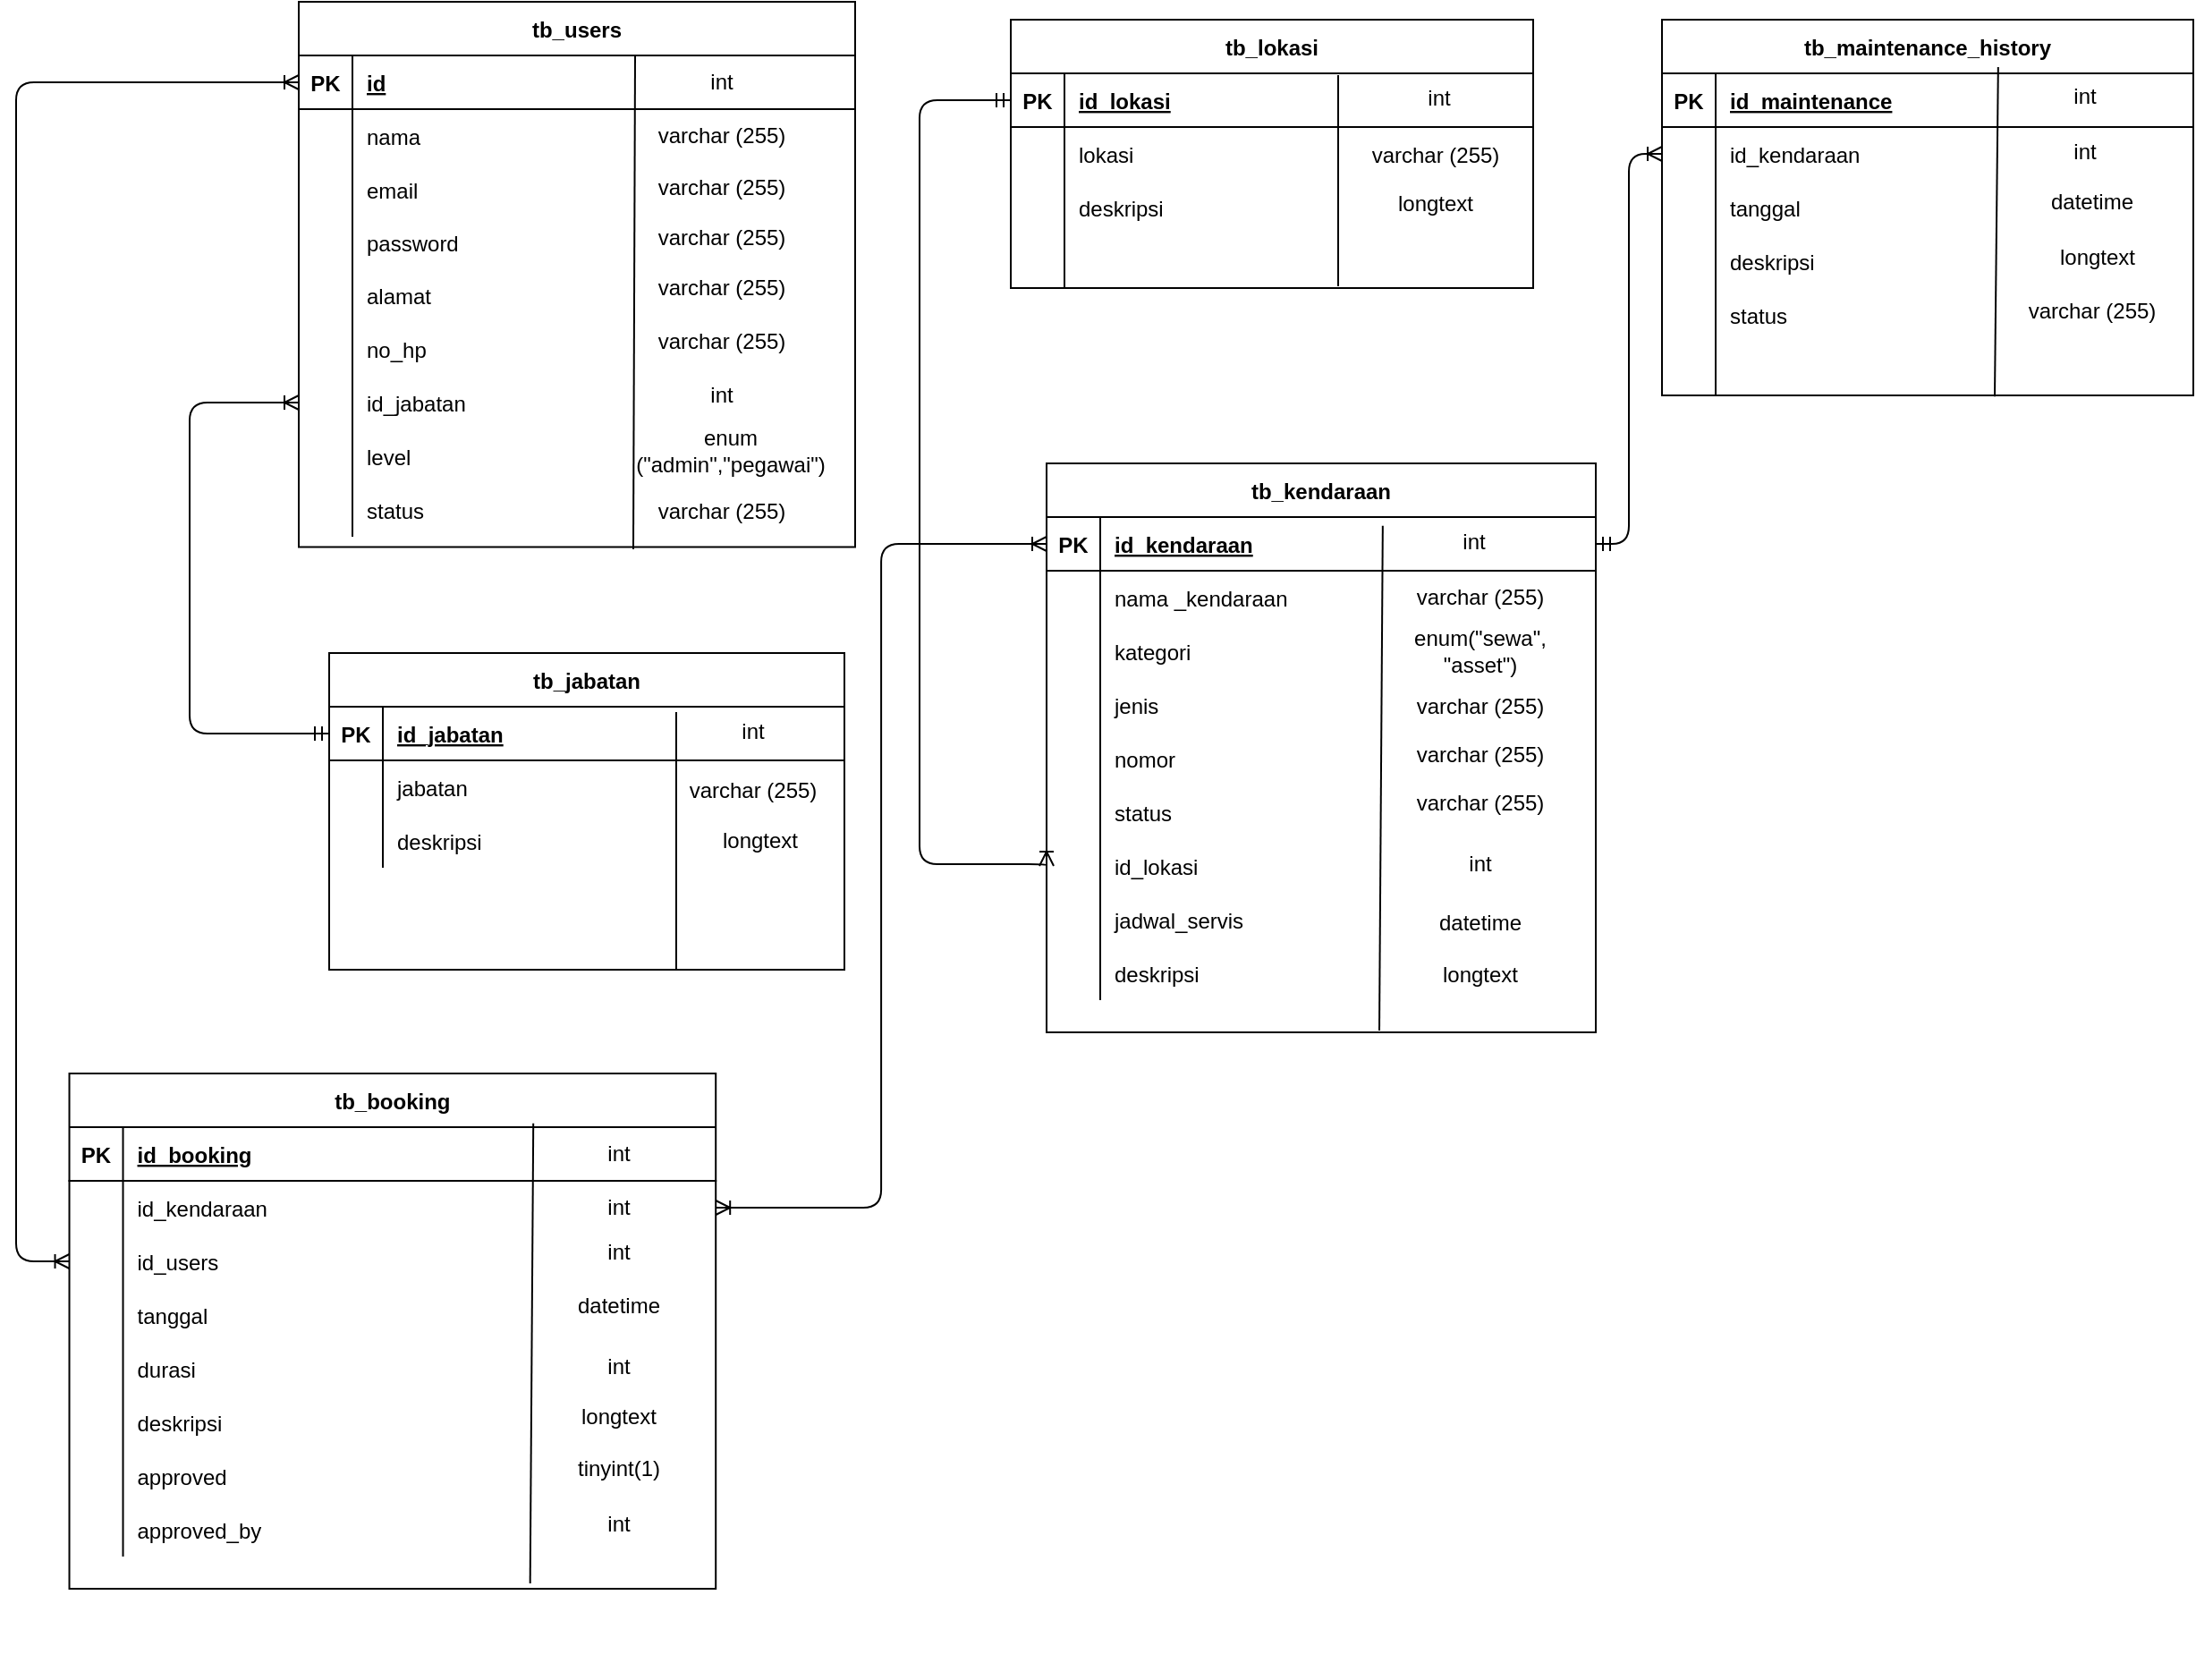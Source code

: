 <mxfile version="15.1.3" type="device"><diagram id="cs0MkpzhsdS5fWh5KHhH" name="Page-1"><mxGraphModel dx="2005" dy="1088" grid="0" gridSize="10" guides="1" tooltips="1" connect="1" arrows="1" fold="1" page="0" pageScale="1" pageWidth="1169" pageHeight="827" background="none" math="0" shadow="0"><root><mxCell id="0"/><mxCell id="1" parent="0"/><mxCell id="y99OcNW1ymyHr81Y0oOp-16" value="" style="group" parent="1" vertex="1" connectable="0"><mxGeometry x="-587" y="-107" width="311" height="306" as="geometry"/></mxCell><mxCell id="y99OcNW1ymyHr81Y0oOp-1" value="tb_users" style="shape=table;startSize=30;container=1;collapsible=1;childLayout=tableLayout;fixedRows=1;rowLines=0;fontStyle=1;align=center;resizeLast=1;" parent="y99OcNW1ymyHr81Y0oOp-16" vertex="1"><mxGeometry width="311" height="304.8" as="geometry"/></mxCell><mxCell id="y99OcNW1ymyHr81Y0oOp-2" value="" style="shape=partialRectangle;collapsible=0;dropTarget=0;pointerEvents=0;fillColor=none;top=0;left=0;bottom=1;right=0;points=[[0,0.5],[1,0.5]];portConstraint=eastwest;" parent="y99OcNW1ymyHr81Y0oOp-1" vertex="1"><mxGeometry y="30" width="311" height="30" as="geometry"/></mxCell><mxCell id="y99OcNW1ymyHr81Y0oOp-3" value="PK" style="shape=partialRectangle;connectable=0;fillColor=none;top=0;left=0;bottom=0;right=0;fontStyle=1;overflow=hidden;" parent="y99OcNW1ymyHr81Y0oOp-2" vertex="1"><mxGeometry width="30" height="30" as="geometry"/></mxCell><mxCell id="y99OcNW1ymyHr81Y0oOp-4" value="id" style="shape=partialRectangle;connectable=0;fillColor=none;top=0;left=0;bottom=0;right=0;align=left;spacingLeft=6;fontStyle=5;overflow=hidden;" parent="y99OcNW1ymyHr81Y0oOp-2" vertex="1"><mxGeometry x="30" width="281" height="30" as="geometry"/></mxCell><mxCell id="y99OcNW1ymyHr81Y0oOp-5" value="" style="shape=partialRectangle;collapsible=0;dropTarget=0;pointerEvents=0;fillColor=none;top=0;left=0;bottom=0;right=0;points=[[0,0.5],[1,0.5]];portConstraint=eastwest;" parent="y99OcNW1ymyHr81Y0oOp-1" vertex="1"><mxGeometry y="60" width="311" height="30" as="geometry"/></mxCell><mxCell id="y99OcNW1ymyHr81Y0oOp-6" value="" style="shape=partialRectangle;connectable=0;fillColor=none;top=0;left=0;bottom=0;right=0;editable=1;overflow=hidden;" parent="y99OcNW1ymyHr81Y0oOp-5" vertex="1"><mxGeometry width="30" height="30" as="geometry"/></mxCell><mxCell id="y99OcNW1ymyHr81Y0oOp-7" value="nama  " style="shape=partialRectangle;connectable=0;fillColor=none;top=0;left=0;bottom=0;right=0;align=left;spacingLeft=6;overflow=hidden;" parent="y99OcNW1ymyHr81Y0oOp-5" vertex="1"><mxGeometry x="30" width="281" height="30" as="geometry"/></mxCell><mxCell id="y99OcNW1ymyHr81Y0oOp-144" value="" style="shape=partialRectangle;collapsible=0;dropTarget=0;pointerEvents=0;fillColor=none;top=0;left=0;bottom=0;right=0;points=[[0,0.5],[1,0.5]];portConstraint=eastwest;" parent="y99OcNW1ymyHr81Y0oOp-1" vertex="1"><mxGeometry y="90" width="311" height="30" as="geometry"/></mxCell><mxCell id="y99OcNW1ymyHr81Y0oOp-145" value="" style="shape=partialRectangle;connectable=0;fillColor=none;top=0;left=0;bottom=0;right=0;editable=1;overflow=hidden;" parent="y99OcNW1ymyHr81Y0oOp-144" vertex="1"><mxGeometry width="30" height="30" as="geometry"/></mxCell><mxCell id="y99OcNW1ymyHr81Y0oOp-146" value="email" style="shape=partialRectangle;connectable=0;fillColor=none;top=0;left=0;bottom=0;right=0;align=left;spacingLeft=6;overflow=hidden;" parent="y99OcNW1ymyHr81Y0oOp-144" vertex="1"><mxGeometry x="30" width="281" height="30" as="geometry"/></mxCell><mxCell id="y99OcNW1ymyHr81Y0oOp-33" value="" style="shape=partialRectangle;collapsible=0;dropTarget=0;pointerEvents=0;fillColor=none;top=0;left=0;bottom=0;right=0;points=[[0,0.5],[1,0.5]];portConstraint=eastwest;" parent="y99OcNW1ymyHr81Y0oOp-1" vertex="1"><mxGeometry y="120" width="311" height="29" as="geometry"/></mxCell><mxCell id="y99OcNW1ymyHr81Y0oOp-34" value="" style="shape=partialRectangle;connectable=0;fillColor=none;top=0;left=0;bottom=0;right=0;editable=1;overflow=hidden;" parent="y99OcNW1ymyHr81Y0oOp-33" vertex="1"><mxGeometry width="30" height="29" as="geometry"/></mxCell><mxCell id="y99OcNW1ymyHr81Y0oOp-35" value="password" style="shape=partialRectangle;connectable=0;fillColor=none;top=0;left=0;bottom=0;right=0;align=left;spacingLeft=6;overflow=hidden;" parent="y99OcNW1ymyHr81Y0oOp-33" vertex="1"><mxGeometry x="30" width="281" height="29" as="geometry"/></mxCell><mxCell id="y99OcNW1ymyHr81Y0oOp-8" value="" style="shape=partialRectangle;collapsible=0;dropTarget=0;pointerEvents=0;fillColor=none;top=0;left=0;bottom=0;right=0;points=[[0,0.5],[1,0.5]];portConstraint=eastwest;" parent="y99OcNW1ymyHr81Y0oOp-1" vertex="1"><mxGeometry y="149" width="311" height="30" as="geometry"/></mxCell><mxCell id="y99OcNW1ymyHr81Y0oOp-9" value="" style="shape=partialRectangle;connectable=0;fillColor=none;top=0;left=0;bottom=0;right=0;editable=1;overflow=hidden;" parent="y99OcNW1ymyHr81Y0oOp-8" vertex="1"><mxGeometry width="30" height="30" as="geometry"/></mxCell><mxCell id="y99OcNW1ymyHr81Y0oOp-10" value="alamat" style="shape=partialRectangle;connectable=0;fillColor=none;top=0;left=0;bottom=0;right=0;align=left;spacingLeft=6;overflow=hidden;" parent="y99OcNW1ymyHr81Y0oOp-8" vertex="1"><mxGeometry x="30" width="281" height="30" as="geometry"/></mxCell><mxCell id="y99OcNW1ymyHr81Y0oOp-11" value="" style="shape=partialRectangle;collapsible=0;dropTarget=0;pointerEvents=0;fillColor=none;top=0;left=0;bottom=0;right=0;points=[[0,0.5],[1,0.5]];portConstraint=eastwest;" parent="y99OcNW1ymyHr81Y0oOp-1" vertex="1"><mxGeometry y="179" width="311" height="30" as="geometry"/></mxCell><mxCell id="y99OcNW1ymyHr81Y0oOp-12" value="" style="shape=partialRectangle;connectable=0;fillColor=none;top=0;left=0;bottom=0;right=0;editable=1;overflow=hidden;" parent="y99OcNW1ymyHr81Y0oOp-11" vertex="1"><mxGeometry width="30" height="30" as="geometry"/></mxCell><mxCell id="y99OcNW1ymyHr81Y0oOp-13" value="no_hp" style="shape=partialRectangle;connectable=0;fillColor=none;top=0;left=0;bottom=0;right=0;align=left;spacingLeft=6;overflow=hidden;" parent="y99OcNW1ymyHr81Y0oOp-11" vertex="1"><mxGeometry x="30" width="281" height="30" as="geometry"/></mxCell><mxCell id="y99OcNW1ymyHr81Y0oOp-30" value="" style="shape=partialRectangle;collapsible=0;dropTarget=0;pointerEvents=0;fillColor=none;top=0;left=0;bottom=0;right=0;points=[[0,0.5],[1,0.5]];portConstraint=eastwest;" parent="y99OcNW1ymyHr81Y0oOp-1" vertex="1"><mxGeometry y="209" width="311" height="30" as="geometry"/></mxCell><mxCell id="y99OcNW1ymyHr81Y0oOp-31" value="" style="shape=partialRectangle;connectable=0;fillColor=none;top=0;left=0;bottom=0;right=0;editable=1;overflow=hidden;" parent="y99OcNW1ymyHr81Y0oOp-30" vertex="1"><mxGeometry width="30" height="30" as="geometry"/></mxCell><mxCell id="y99OcNW1ymyHr81Y0oOp-32" value="id_jabatan" style="shape=partialRectangle;connectable=0;fillColor=none;top=0;left=0;bottom=0;right=0;align=left;spacingLeft=6;overflow=hidden;" parent="y99OcNW1ymyHr81Y0oOp-30" vertex="1"><mxGeometry x="30" width="281" height="30" as="geometry"/></mxCell><mxCell id="y99OcNW1ymyHr81Y0oOp-36" value="" style="shape=partialRectangle;collapsible=0;dropTarget=0;pointerEvents=0;fillColor=none;top=0;left=0;bottom=0;right=0;points=[[0,0.5],[1,0.5]];portConstraint=eastwest;" parent="y99OcNW1ymyHr81Y0oOp-1" vertex="1"><mxGeometry y="239" width="311" height="30" as="geometry"/></mxCell><mxCell id="y99OcNW1ymyHr81Y0oOp-37" value="" style="shape=partialRectangle;connectable=0;fillColor=none;top=0;left=0;bottom=0;right=0;editable=1;overflow=hidden;" parent="y99OcNW1ymyHr81Y0oOp-36" vertex="1"><mxGeometry width="30" height="30" as="geometry"/></mxCell><mxCell id="y99OcNW1ymyHr81Y0oOp-38" value="level" style="shape=partialRectangle;connectable=0;fillColor=none;top=0;left=0;bottom=0;right=0;align=left;spacingLeft=6;overflow=hidden;" parent="y99OcNW1ymyHr81Y0oOp-36" vertex="1"><mxGeometry x="30" width="281" height="30" as="geometry"/></mxCell><mxCell id="y99OcNW1ymyHr81Y0oOp-39" value="" style="shape=partialRectangle;collapsible=0;dropTarget=0;pointerEvents=0;fillColor=none;top=0;left=0;bottom=0;right=0;points=[[0,0.5],[1,0.5]];portConstraint=eastwest;" parent="y99OcNW1ymyHr81Y0oOp-1" vertex="1"><mxGeometry y="269" width="311" height="30" as="geometry"/></mxCell><mxCell id="y99OcNW1ymyHr81Y0oOp-40" value="" style="shape=partialRectangle;connectable=0;fillColor=none;top=0;left=0;bottom=0;right=0;editable=1;overflow=hidden;" parent="y99OcNW1ymyHr81Y0oOp-39" vertex="1"><mxGeometry width="30" height="30" as="geometry"/></mxCell><mxCell id="y99OcNW1ymyHr81Y0oOp-41" value="status" style="shape=partialRectangle;connectable=0;fillColor=none;top=0;left=0;bottom=0;right=0;align=left;spacingLeft=6;overflow=hidden;" parent="y99OcNW1ymyHr81Y0oOp-39" vertex="1"><mxGeometry x="30" width="281" height="30" as="geometry"/></mxCell><mxCell id="y99OcNW1ymyHr81Y0oOp-15" value="" style="endArrow=none;html=1;" parent="y99OcNW1ymyHr81Y0oOp-16" edge="1"><mxGeometry width="50" height="50" relative="1" as="geometry"><mxPoint x="188" y="30" as="sourcePoint"/><mxPoint x="187" y="306" as="targetPoint"/></mxGeometry></mxCell><mxCell id="eTgmY1yTdYgAaBnbvXvL-1" value="varchar (255)" style="text;html=1;strokeColor=none;fillColor=none;align=center;verticalAlign=middle;whiteSpace=wrap;rounded=0;" vertex="1" parent="y99OcNW1ymyHr81Y0oOp-16"><mxGeometry x="197" y="65" width="79" height="20" as="geometry"/></mxCell><mxCell id="eTgmY1yTdYgAaBnbvXvL-2" value="varchar (255)" style="text;html=1;strokeColor=none;fillColor=none;align=center;verticalAlign=middle;whiteSpace=wrap;rounded=0;" vertex="1" parent="y99OcNW1ymyHr81Y0oOp-16"><mxGeometry x="197" y="94" width="79" height="20" as="geometry"/></mxCell><mxCell id="eTgmY1yTdYgAaBnbvXvL-3" value="varchar (255)" style="text;html=1;strokeColor=none;fillColor=none;align=center;verticalAlign=middle;whiteSpace=wrap;rounded=0;" vertex="1" parent="y99OcNW1ymyHr81Y0oOp-16"><mxGeometry x="197" y="150" width="79" height="20" as="geometry"/></mxCell><mxCell id="eTgmY1yTdYgAaBnbvXvL-4" value="varchar (255)" style="text;html=1;strokeColor=none;fillColor=none;align=center;verticalAlign=middle;whiteSpace=wrap;rounded=0;" vertex="1" parent="y99OcNW1ymyHr81Y0oOp-16"><mxGeometry x="197" y="122" width="79" height="20" as="geometry"/></mxCell><mxCell id="eTgmY1yTdYgAaBnbvXvL-5" value="varchar (255)" style="text;html=1;strokeColor=none;fillColor=none;align=center;verticalAlign=middle;whiteSpace=wrap;rounded=0;" vertex="1" parent="y99OcNW1ymyHr81Y0oOp-16"><mxGeometry x="197" y="180" width="79" height="20" as="geometry"/></mxCell><mxCell id="eTgmY1yTdYgAaBnbvXvL-6" value="int" style="text;html=1;strokeColor=none;fillColor=none;align=center;verticalAlign=middle;whiteSpace=wrap;rounded=0;" vertex="1" parent="y99OcNW1ymyHr81Y0oOp-16"><mxGeometry x="197" y="210" width="79" height="20" as="geometry"/></mxCell><mxCell id="eTgmY1yTdYgAaBnbvXvL-7" value="enum (&quot;admin&quot;,&quot;pegawai&quot;)" style="text;html=1;strokeColor=none;fillColor=none;align=center;verticalAlign=middle;whiteSpace=wrap;rounded=0;" vertex="1" parent="y99OcNW1ymyHr81Y0oOp-16"><mxGeometry x="202" y="241" width="79" height="20" as="geometry"/></mxCell><mxCell id="eTgmY1yTdYgAaBnbvXvL-8" value="varchar (255)" style="text;html=1;strokeColor=none;fillColor=none;align=center;verticalAlign=middle;whiteSpace=wrap;rounded=0;" vertex="1" parent="y99OcNW1ymyHr81Y0oOp-16"><mxGeometry x="197" y="275" width="79" height="20" as="geometry"/></mxCell><mxCell id="eTgmY1yTdYgAaBnbvXvL-9" value="int" style="text;html=1;strokeColor=none;fillColor=none;align=center;verticalAlign=middle;whiteSpace=wrap;rounded=0;" vertex="1" parent="y99OcNW1ymyHr81Y0oOp-16"><mxGeometry x="197" y="35" width="79" height="20" as="geometry"/></mxCell><mxCell id="y99OcNW1ymyHr81Y0oOp-69" value="" style="group" parent="1" vertex="1" connectable="0"><mxGeometry x="-169" y="151" width="307" height="348" as="geometry"/></mxCell><mxCell id="y99OcNW1ymyHr81Y0oOp-70" value="tb_kendaraan" style="shape=table;startSize=30;container=1;collapsible=1;childLayout=tableLayout;fixedRows=1;rowLines=0;fontStyle=1;align=center;resizeLast=1;" parent="y99OcNW1ymyHr81Y0oOp-69" vertex="1"><mxGeometry width="307" height="318" as="geometry"/></mxCell><mxCell id="y99OcNW1ymyHr81Y0oOp-71" value="" style="shape=partialRectangle;collapsible=0;dropTarget=0;pointerEvents=0;fillColor=none;top=0;left=0;bottom=1;right=0;points=[[0,0.5],[1,0.5]];portConstraint=eastwest;" parent="y99OcNW1ymyHr81Y0oOp-70" vertex="1"><mxGeometry y="30" width="307" height="30" as="geometry"/></mxCell><mxCell id="y99OcNW1ymyHr81Y0oOp-72" value="PK" style="shape=partialRectangle;connectable=0;fillColor=none;top=0;left=0;bottom=0;right=0;fontStyle=1;overflow=hidden;" parent="y99OcNW1ymyHr81Y0oOp-71" vertex="1"><mxGeometry width="30" height="30" as="geometry"/></mxCell><mxCell id="y99OcNW1ymyHr81Y0oOp-73" value="id_kendaraan" style="shape=partialRectangle;connectable=0;fillColor=none;top=0;left=0;bottom=0;right=0;align=left;spacingLeft=6;fontStyle=5;overflow=hidden;" parent="y99OcNW1ymyHr81Y0oOp-71" vertex="1"><mxGeometry x="30" width="277" height="30" as="geometry"/></mxCell><mxCell id="y99OcNW1ymyHr81Y0oOp-74" value="" style="shape=partialRectangle;collapsible=0;dropTarget=0;pointerEvents=0;fillColor=none;top=0;left=0;bottom=0;right=0;points=[[0,0.5],[1,0.5]];portConstraint=eastwest;" parent="y99OcNW1ymyHr81Y0oOp-70" vertex="1"><mxGeometry y="60" width="307" height="30" as="geometry"/></mxCell><mxCell id="y99OcNW1ymyHr81Y0oOp-75" value="" style="shape=partialRectangle;connectable=0;fillColor=none;top=0;left=0;bottom=0;right=0;editable=1;overflow=hidden;" parent="y99OcNW1ymyHr81Y0oOp-74" vertex="1"><mxGeometry width="30" height="30" as="geometry"/></mxCell><mxCell id="y99OcNW1ymyHr81Y0oOp-76" value="nama _kendaraan" style="shape=partialRectangle;connectable=0;fillColor=none;top=0;left=0;bottom=0;right=0;align=left;spacingLeft=6;overflow=hidden;" parent="y99OcNW1ymyHr81Y0oOp-74" vertex="1"><mxGeometry x="30" width="277" height="30" as="geometry"/></mxCell><mxCell id="y99OcNW1ymyHr81Y0oOp-77" value="" style="shape=partialRectangle;collapsible=0;dropTarget=0;pointerEvents=0;fillColor=none;top=0;left=0;bottom=0;right=0;points=[[0,0.5],[1,0.5]];portConstraint=eastwest;" parent="y99OcNW1ymyHr81Y0oOp-70" vertex="1"><mxGeometry y="90" width="307" height="30" as="geometry"/></mxCell><mxCell id="y99OcNW1ymyHr81Y0oOp-78" value="" style="shape=partialRectangle;connectable=0;fillColor=none;top=0;left=0;bottom=0;right=0;editable=1;overflow=hidden;" parent="y99OcNW1ymyHr81Y0oOp-77" vertex="1"><mxGeometry width="30" height="30" as="geometry"/></mxCell><mxCell id="y99OcNW1ymyHr81Y0oOp-79" value="kategori" style="shape=partialRectangle;connectable=0;fillColor=none;top=0;left=0;bottom=0;right=0;align=left;spacingLeft=6;overflow=hidden;" parent="y99OcNW1ymyHr81Y0oOp-77" vertex="1"><mxGeometry x="30" width="277" height="30" as="geometry"/></mxCell><mxCell id="y99OcNW1ymyHr81Y0oOp-80" value="" style="shape=partialRectangle;collapsible=0;dropTarget=0;pointerEvents=0;fillColor=none;top=0;left=0;bottom=0;right=0;points=[[0,0.5],[1,0.5]];portConstraint=eastwest;" parent="y99OcNW1ymyHr81Y0oOp-70" vertex="1"><mxGeometry y="120" width="307" height="30" as="geometry"/></mxCell><mxCell id="y99OcNW1ymyHr81Y0oOp-81" value="" style="shape=partialRectangle;connectable=0;fillColor=none;top=0;left=0;bottom=0;right=0;editable=1;overflow=hidden;" parent="y99OcNW1ymyHr81Y0oOp-80" vertex="1"><mxGeometry width="30" height="30" as="geometry"/></mxCell><mxCell id="y99OcNW1ymyHr81Y0oOp-82" value="jenis" style="shape=partialRectangle;connectable=0;fillColor=none;top=0;left=0;bottom=0;right=0;align=left;spacingLeft=6;overflow=hidden;" parent="y99OcNW1ymyHr81Y0oOp-80" vertex="1"><mxGeometry x="30" width="277" height="30" as="geometry"/></mxCell><mxCell id="y99OcNW1ymyHr81Y0oOp-83" value="" style="shape=partialRectangle;collapsible=0;dropTarget=0;pointerEvents=0;fillColor=none;top=0;left=0;bottom=0;right=0;points=[[0,0.5],[1,0.5]];portConstraint=eastwest;" parent="y99OcNW1ymyHr81Y0oOp-70" vertex="1"><mxGeometry y="150" width="307" height="30" as="geometry"/></mxCell><mxCell id="y99OcNW1ymyHr81Y0oOp-84" value="" style="shape=partialRectangle;connectable=0;fillColor=none;top=0;left=0;bottom=0;right=0;editable=1;overflow=hidden;" parent="y99OcNW1ymyHr81Y0oOp-83" vertex="1"><mxGeometry width="30" height="30" as="geometry"/></mxCell><mxCell id="y99OcNW1ymyHr81Y0oOp-85" value="nomor" style="shape=partialRectangle;connectable=0;fillColor=none;top=0;left=0;bottom=0;right=0;align=left;spacingLeft=6;overflow=hidden;" parent="y99OcNW1ymyHr81Y0oOp-83" vertex="1"><mxGeometry x="30" width="277" height="30" as="geometry"/></mxCell><mxCell id="y99OcNW1ymyHr81Y0oOp-86" value="" style="shape=partialRectangle;collapsible=0;dropTarget=0;pointerEvents=0;fillColor=none;top=0;left=0;bottom=0;right=0;points=[[0,0.5],[1,0.5]];portConstraint=eastwest;" parent="y99OcNW1ymyHr81Y0oOp-70" vertex="1"><mxGeometry y="180" width="307" height="30" as="geometry"/></mxCell><mxCell id="y99OcNW1ymyHr81Y0oOp-87" value="" style="shape=partialRectangle;connectable=0;fillColor=none;top=0;left=0;bottom=0;right=0;editable=1;overflow=hidden;" parent="y99OcNW1ymyHr81Y0oOp-86" vertex="1"><mxGeometry width="30" height="30" as="geometry"/></mxCell><mxCell id="y99OcNW1ymyHr81Y0oOp-88" value="status" style="shape=partialRectangle;connectable=0;fillColor=none;top=0;left=0;bottom=0;right=0;align=left;spacingLeft=6;overflow=hidden;" parent="y99OcNW1ymyHr81Y0oOp-86" vertex="1"><mxGeometry x="30" width="277" height="30" as="geometry"/></mxCell><mxCell id="y99OcNW1ymyHr81Y0oOp-89" value="" style="shape=partialRectangle;collapsible=0;dropTarget=0;pointerEvents=0;fillColor=none;top=0;left=0;bottom=0;right=0;points=[[0,0.5],[1,0.5]];portConstraint=eastwest;" parent="y99OcNW1ymyHr81Y0oOp-70" vertex="1"><mxGeometry y="210" width="307" height="30" as="geometry"/></mxCell><mxCell id="y99OcNW1ymyHr81Y0oOp-90" value="" style="shape=partialRectangle;connectable=0;fillColor=none;top=0;left=0;bottom=0;right=0;editable=1;overflow=hidden;" parent="y99OcNW1ymyHr81Y0oOp-89" vertex="1"><mxGeometry width="30" height="30" as="geometry"/></mxCell><mxCell id="y99OcNW1ymyHr81Y0oOp-91" value="id_lokasi" style="shape=partialRectangle;connectable=0;fillColor=none;top=0;left=0;bottom=0;right=0;align=left;spacingLeft=6;overflow=hidden;" parent="y99OcNW1ymyHr81Y0oOp-89" vertex="1"><mxGeometry x="30" width="277" height="30" as="geometry"/></mxCell><mxCell id="y99OcNW1ymyHr81Y0oOp-201" value="" style="shape=partialRectangle;collapsible=0;dropTarget=0;pointerEvents=0;fillColor=none;top=0;left=0;bottom=0;right=0;points=[[0,0.5],[1,0.5]];portConstraint=eastwest;" parent="y99OcNW1ymyHr81Y0oOp-70" vertex="1"><mxGeometry y="240" width="307" height="30" as="geometry"/></mxCell><mxCell id="y99OcNW1ymyHr81Y0oOp-202" value="" style="shape=partialRectangle;connectable=0;fillColor=none;top=0;left=0;bottom=0;right=0;editable=1;overflow=hidden;" parent="y99OcNW1ymyHr81Y0oOp-201" vertex="1"><mxGeometry width="30" height="30" as="geometry"/></mxCell><mxCell id="y99OcNW1ymyHr81Y0oOp-203" value="jadwal_servis" style="shape=partialRectangle;connectable=0;fillColor=none;top=0;left=0;bottom=0;right=0;align=left;spacingLeft=6;overflow=hidden;" parent="y99OcNW1ymyHr81Y0oOp-201" vertex="1"><mxGeometry x="30" width="277" height="30" as="geometry"/></mxCell><mxCell id="y99OcNW1ymyHr81Y0oOp-307" value="" style="shape=partialRectangle;collapsible=0;dropTarget=0;pointerEvents=0;fillColor=none;top=0;left=0;bottom=0;right=0;points=[[0,0.5],[1,0.5]];portConstraint=eastwest;" parent="y99OcNW1ymyHr81Y0oOp-70" vertex="1"><mxGeometry y="270" width="307" height="30" as="geometry"/></mxCell><mxCell id="y99OcNW1ymyHr81Y0oOp-308" value="" style="shape=partialRectangle;connectable=0;fillColor=none;top=0;left=0;bottom=0;right=0;editable=1;overflow=hidden;" parent="y99OcNW1ymyHr81Y0oOp-307" vertex="1"><mxGeometry width="30" height="30" as="geometry"/></mxCell><mxCell id="y99OcNW1ymyHr81Y0oOp-309" value="deskripsi" style="shape=partialRectangle;connectable=0;fillColor=none;top=0;left=0;bottom=0;right=0;align=left;spacingLeft=6;overflow=hidden;" parent="y99OcNW1ymyHr81Y0oOp-307" vertex="1"><mxGeometry x="30" width="277" height="30" as="geometry"/></mxCell><mxCell id="y99OcNW1ymyHr81Y0oOp-95" value="" style="endArrow=none;html=1;exitX=0.72;exitY=0.091;exitDx=0;exitDy=0;exitPerimeter=0;" parent="y99OcNW1ymyHr81Y0oOp-69" edge="1"><mxGeometry width="50" height="50" relative="1" as="geometry"><mxPoint x="187.92" y="34.903" as="sourcePoint"/><mxPoint x="186" y="317" as="targetPoint"/></mxGeometry></mxCell><mxCell id="eTgmY1yTdYgAaBnbvXvL-32" value="int" style="text;html=1;strokeColor=none;fillColor=none;align=center;verticalAlign=middle;whiteSpace=wrap;rounded=0;" vertex="1" parent="y99OcNW1ymyHr81Y0oOp-69"><mxGeometry x="198.002" y="34" width="81.948" height="20" as="geometry"/></mxCell><mxCell id="eTgmY1yTdYgAaBnbvXvL-33" value="varchar (255)" style="text;html=1;strokeColor=none;fillColor=none;align=center;verticalAlign=middle;whiteSpace=wrap;rounded=0;" vertex="1" parent="y99OcNW1ymyHr81Y0oOp-69"><mxGeometry x="203" y="65" width="79" height="20" as="geometry"/></mxCell><mxCell id="eTgmY1yTdYgAaBnbvXvL-34" value="enum(&quot;sewa&quot;,&lt;br&gt;&quot;asset&quot;)" style="text;html=1;strokeColor=none;fillColor=none;align=center;verticalAlign=middle;whiteSpace=wrap;rounded=0;" vertex="1" parent="y99OcNW1ymyHr81Y0oOp-69"><mxGeometry x="203" y="95" width="79" height="20" as="geometry"/></mxCell><mxCell id="eTgmY1yTdYgAaBnbvXvL-35" value="varchar (255)" style="text;html=1;strokeColor=none;fillColor=none;align=center;verticalAlign=middle;whiteSpace=wrap;rounded=0;" vertex="1" parent="y99OcNW1ymyHr81Y0oOp-69"><mxGeometry x="203" y="126" width="79" height="20" as="geometry"/></mxCell><mxCell id="eTgmY1yTdYgAaBnbvXvL-36" value="varchar (255)" style="text;html=1;strokeColor=none;fillColor=none;align=center;verticalAlign=middle;whiteSpace=wrap;rounded=0;" vertex="1" parent="y99OcNW1ymyHr81Y0oOp-69"><mxGeometry x="203" y="153" width="79" height="20" as="geometry"/></mxCell><mxCell id="eTgmY1yTdYgAaBnbvXvL-37" value="varchar (255)" style="text;html=1;strokeColor=none;fillColor=none;align=center;verticalAlign=middle;whiteSpace=wrap;rounded=0;" vertex="1" parent="y99OcNW1ymyHr81Y0oOp-69"><mxGeometry x="203" y="180" width="79" height="20" as="geometry"/></mxCell><mxCell id="eTgmY1yTdYgAaBnbvXvL-38" value="int" style="text;html=1;strokeColor=none;fillColor=none;align=center;verticalAlign=middle;whiteSpace=wrap;rounded=0;" vertex="1" parent="y99OcNW1ymyHr81Y0oOp-69"><mxGeometry x="203" y="214" width="79" height="20" as="geometry"/></mxCell><mxCell id="eTgmY1yTdYgAaBnbvXvL-39" value="datetime" style="text;html=1;strokeColor=none;fillColor=none;align=center;verticalAlign=middle;whiteSpace=wrap;rounded=0;" vertex="1" parent="y99OcNW1ymyHr81Y0oOp-69"><mxGeometry x="203" y="247" width="79" height="20" as="geometry"/></mxCell><mxCell id="eTgmY1yTdYgAaBnbvXvL-41" value="longtext" style="text;html=1;strokeColor=none;fillColor=none;align=center;verticalAlign=middle;whiteSpace=wrap;rounded=0;" vertex="1" parent="y99OcNW1ymyHr81Y0oOp-69"><mxGeometry x="203" y="276" width="79" height="20" as="geometry"/></mxCell><mxCell id="y99OcNW1ymyHr81Y0oOp-214" value="" style="group" parent="1" vertex="1" connectable="0"><mxGeometry x="-570" y="257" width="288" height="177" as="geometry"/></mxCell><mxCell id="y99OcNW1ymyHr81Y0oOp-215" value="tb_jabatan" style="shape=table;startSize=30;container=1;collapsible=1;childLayout=tableLayout;fixedRows=1;rowLines=0;fontStyle=1;align=center;resizeLast=1;" parent="y99OcNW1ymyHr81Y0oOp-214" vertex="1"><mxGeometry width="288" height="177" as="geometry"/></mxCell><mxCell id="y99OcNW1ymyHr81Y0oOp-216" value="" style="shape=partialRectangle;collapsible=0;dropTarget=0;pointerEvents=0;fillColor=none;top=0;left=0;bottom=1;right=0;points=[[0,0.5],[1,0.5]];portConstraint=eastwest;" parent="y99OcNW1ymyHr81Y0oOp-215" vertex="1"><mxGeometry y="30" width="288" height="30" as="geometry"/></mxCell><mxCell id="y99OcNW1ymyHr81Y0oOp-217" value="PK" style="shape=partialRectangle;connectable=0;fillColor=none;top=0;left=0;bottom=0;right=0;fontStyle=1;overflow=hidden;" parent="y99OcNW1ymyHr81Y0oOp-216" vertex="1"><mxGeometry width="30" height="30" as="geometry"/></mxCell><mxCell id="y99OcNW1ymyHr81Y0oOp-218" value="id_jabatan" style="shape=partialRectangle;connectable=0;fillColor=none;top=0;left=0;bottom=0;right=0;align=left;spacingLeft=6;fontStyle=5;overflow=hidden;" parent="y99OcNW1ymyHr81Y0oOp-216" vertex="1"><mxGeometry x="30" width="258" height="30" as="geometry"/></mxCell><mxCell id="y99OcNW1ymyHr81Y0oOp-219" value="" style="shape=partialRectangle;collapsible=0;dropTarget=0;pointerEvents=0;fillColor=none;top=0;left=0;bottom=0;right=0;points=[[0,0.5],[1,0.5]];portConstraint=eastwest;" parent="y99OcNW1ymyHr81Y0oOp-215" vertex="1"><mxGeometry y="60" width="288" height="30" as="geometry"/></mxCell><mxCell id="y99OcNW1ymyHr81Y0oOp-220" value="" style="shape=partialRectangle;connectable=0;fillColor=none;top=0;left=0;bottom=0;right=0;editable=1;overflow=hidden;" parent="y99OcNW1ymyHr81Y0oOp-219" vertex="1"><mxGeometry width="30" height="30" as="geometry"/></mxCell><mxCell id="y99OcNW1ymyHr81Y0oOp-221" value="jabatan" style="shape=partialRectangle;connectable=0;fillColor=none;top=0;left=0;bottom=0;right=0;align=left;spacingLeft=6;overflow=hidden;" parent="y99OcNW1ymyHr81Y0oOp-219" vertex="1"><mxGeometry x="30" width="258" height="30" as="geometry"/></mxCell><mxCell id="y99OcNW1ymyHr81Y0oOp-222" value="" style="shape=partialRectangle;collapsible=0;dropTarget=0;pointerEvents=0;fillColor=none;top=0;left=0;bottom=0;right=0;points=[[0,0.5],[1,0.5]];portConstraint=eastwest;" parent="y99OcNW1ymyHr81Y0oOp-215" vertex="1"><mxGeometry y="90" width="288" height="30" as="geometry"/></mxCell><mxCell id="y99OcNW1ymyHr81Y0oOp-223" value="" style="shape=partialRectangle;connectable=0;fillColor=none;top=0;left=0;bottom=0;right=0;editable=1;overflow=hidden;" parent="y99OcNW1ymyHr81Y0oOp-222" vertex="1"><mxGeometry width="30" height="30" as="geometry"/></mxCell><mxCell id="y99OcNW1ymyHr81Y0oOp-224" value="deskripsi" style="shape=partialRectangle;connectable=0;fillColor=none;top=0;left=0;bottom=0;right=0;align=left;spacingLeft=6;overflow=hidden;" parent="y99OcNW1ymyHr81Y0oOp-222" vertex="1"><mxGeometry x="30" width="258" height="30" as="geometry"/></mxCell><mxCell id="y99OcNW1ymyHr81Y0oOp-243" value="" style="endArrow=none;html=1;" parent="y99OcNW1ymyHr81Y0oOp-214" edge="1"><mxGeometry width="50" height="50" relative="1" as="geometry"><mxPoint x="193.978" y="33" as="sourcePoint"/><mxPoint x="193.978" y="177" as="targetPoint"/></mxGeometry></mxCell><mxCell id="eTgmY1yTdYgAaBnbvXvL-10" value="int" style="text;html=1;strokeColor=none;fillColor=none;align=center;verticalAlign=middle;whiteSpace=wrap;rounded=0;" vertex="1" parent="y99OcNW1ymyHr81Y0oOp-214"><mxGeometry x="196.052" y="34" width="81.948" height="20" as="geometry"/></mxCell><mxCell id="eTgmY1yTdYgAaBnbvXvL-11" value="varchar (255)" style="text;html=1;strokeColor=none;fillColor=none;align=center;verticalAlign=middle;whiteSpace=wrap;rounded=0;" vertex="1" parent="y99OcNW1ymyHr81Y0oOp-214"><mxGeometry x="196.052" y="67" width="81.948" height="20" as="geometry"/></mxCell><mxCell id="eTgmY1yTdYgAaBnbvXvL-12" value="longtext" style="text;html=1;strokeColor=none;fillColor=none;align=center;verticalAlign=middle;whiteSpace=wrap;rounded=0;" vertex="1" parent="y99OcNW1ymyHr81Y0oOp-214"><mxGeometry x="200.002" y="95" width="81.948" height="20" as="geometry"/></mxCell><mxCell id="y99OcNW1ymyHr81Y0oOp-247" value="" style="group" parent="1" vertex="1" connectable="0"><mxGeometry x="-189" y="-97" width="292" height="152" as="geometry"/></mxCell><mxCell id="y99OcNW1ymyHr81Y0oOp-310" value="" style="group" parent="y99OcNW1ymyHr81Y0oOp-247" vertex="1" connectable="0"><mxGeometry width="292" height="152" as="geometry"/></mxCell><mxCell id="y99OcNW1ymyHr81Y0oOp-248" value="tb_lokasi" style="shape=table;startSize=30;container=1;collapsible=1;childLayout=tableLayout;fixedRows=1;rowLines=0;fontStyle=1;align=center;resizeLast=1;" parent="y99OcNW1ymyHr81Y0oOp-310" vertex="1"><mxGeometry width="292" height="150" as="geometry"/></mxCell><mxCell id="y99OcNW1ymyHr81Y0oOp-249" value="" style="shape=partialRectangle;collapsible=0;dropTarget=0;pointerEvents=0;fillColor=none;top=0;left=0;bottom=1;right=0;points=[[0,0.5],[1,0.5]];portConstraint=eastwest;" parent="y99OcNW1ymyHr81Y0oOp-248" vertex="1"><mxGeometry y="30" width="292" height="30" as="geometry"/></mxCell><mxCell id="y99OcNW1ymyHr81Y0oOp-250" value="PK" style="shape=partialRectangle;connectable=0;fillColor=none;top=0;left=0;bottom=0;right=0;fontStyle=1;overflow=hidden;" parent="y99OcNW1ymyHr81Y0oOp-249" vertex="1"><mxGeometry width="30" height="30" as="geometry"/></mxCell><mxCell id="y99OcNW1ymyHr81Y0oOp-251" value="id_lokasi" style="shape=partialRectangle;connectable=0;fillColor=none;top=0;left=0;bottom=0;right=0;align=left;spacingLeft=6;fontStyle=5;overflow=hidden;" parent="y99OcNW1ymyHr81Y0oOp-249" vertex="1"><mxGeometry x="30" width="262" height="30" as="geometry"/></mxCell><mxCell id="y99OcNW1ymyHr81Y0oOp-252" value="" style="shape=partialRectangle;collapsible=0;dropTarget=0;pointerEvents=0;fillColor=none;top=0;left=0;bottom=0;right=0;points=[[0,0.5],[1,0.5]];portConstraint=eastwest;" parent="y99OcNW1ymyHr81Y0oOp-248" vertex="1"><mxGeometry y="60" width="292" height="30" as="geometry"/></mxCell><mxCell id="y99OcNW1ymyHr81Y0oOp-253" value="" style="shape=partialRectangle;connectable=0;fillColor=none;top=0;left=0;bottom=0;right=0;editable=1;overflow=hidden;" parent="y99OcNW1ymyHr81Y0oOp-252" vertex="1"><mxGeometry width="30" height="30" as="geometry"/></mxCell><mxCell id="y99OcNW1ymyHr81Y0oOp-254" value="lokasi" style="shape=partialRectangle;connectable=0;fillColor=none;top=0;left=0;bottom=0;right=0;align=left;spacingLeft=6;overflow=hidden;" parent="y99OcNW1ymyHr81Y0oOp-252" vertex="1"><mxGeometry x="30" width="262" height="30" as="geometry"/></mxCell><mxCell id="y99OcNW1ymyHr81Y0oOp-255" value="" style="shape=partialRectangle;collapsible=0;dropTarget=0;pointerEvents=0;fillColor=none;top=0;left=0;bottom=0;right=0;points=[[0,0.5],[1,0.5]];portConstraint=eastwest;" parent="y99OcNW1ymyHr81Y0oOp-248" vertex="1"><mxGeometry y="90" width="292" height="30" as="geometry"/></mxCell><mxCell id="y99OcNW1ymyHr81Y0oOp-256" value="" style="shape=partialRectangle;connectable=0;fillColor=none;top=0;left=0;bottom=0;right=0;editable=1;overflow=hidden;" parent="y99OcNW1ymyHr81Y0oOp-255" vertex="1"><mxGeometry width="30" height="30" as="geometry"/></mxCell><mxCell id="y99OcNW1ymyHr81Y0oOp-257" value="deskripsi" style="shape=partialRectangle;connectable=0;fillColor=none;top=0;left=0;bottom=0;right=0;align=left;spacingLeft=6;overflow=hidden;" parent="y99OcNW1ymyHr81Y0oOp-255" vertex="1"><mxGeometry x="30" width="262" height="30" as="geometry"/></mxCell><mxCell id="y99OcNW1ymyHr81Y0oOp-258" value="" style="shape=partialRectangle;collapsible=0;dropTarget=0;pointerEvents=0;fillColor=none;top=0;left=0;bottom=0;right=0;points=[[0,0.5],[1,0.5]];portConstraint=eastwest;" parent="y99OcNW1ymyHr81Y0oOp-248" vertex="1"><mxGeometry y="120" width="292" height="30" as="geometry"/></mxCell><mxCell id="y99OcNW1ymyHr81Y0oOp-259" value="" style="shape=partialRectangle;connectable=0;fillColor=none;top=0;left=0;bottom=0;right=0;editable=1;overflow=hidden;" parent="y99OcNW1ymyHr81Y0oOp-258" vertex="1"><mxGeometry width="30" height="30" as="geometry"/></mxCell><mxCell id="y99OcNW1ymyHr81Y0oOp-260" value="" style="shape=partialRectangle;connectable=0;fillColor=none;top=0;left=0;bottom=0;right=0;align=left;spacingLeft=6;overflow=hidden;" parent="y99OcNW1ymyHr81Y0oOp-258" vertex="1"><mxGeometry x="30" width="262" height="30" as="geometry"/></mxCell><mxCell id="y99OcNW1ymyHr81Y0oOp-276" value="" style="endArrow=none;html=1;" parent="y99OcNW1ymyHr81Y0oOp-310" edge="1"><mxGeometry width="50" height="50" relative="1" as="geometry"><mxPoint x="183" y="31" as="sourcePoint"/><mxPoint x="183" y="149" as="targetPoint"/></mxGeometry></mxCell><mxCell id="eTgmY1yTdYgAaBnbvXvL-13" value="int" style="text;html=1;strokeColor=none;fillColor=none;align=center;verticalAlign=middle;whiteSpace=wrap;rounded=0;" vertex="1" parent="y99OcNW1ymyHr81Y0oOp-310"><mxGeometry x="200" y="34" width="79" height="20" as="geometry"/></mxCell><mxCell id="eTgmY1yTdYgAaBnbvXvL-15" value="longtext" style="text;html=1;strokeColor=none;fillColor=none;align=center;verticalAlign=middle;whiteSpace=wrap;rounded=0;" vertex="1" parent="y99OcNW1ymyHr81Y0oOp-310"><mxGeometry x="198" y="93" width="79" height="20" as="geometry"/></mxCell><mxCell id="eTgmY1yTdYgAaBnbvXvL-21" value="varchar (255)" style="text;html=1;strokeColor=none;fillColor=none;align=center;verticalAlign=middle;whiteSpace=wrap;rounded=0;" vertex="1" parent="y99OcNW1ymyHr81Y0oOp-310"><mxGeometry x="198" y="66" width="79" height="20" as="geometry"/></mxCell><mxCell id="y99OcNW1ymyHr81Y0oOp-277" value="" style="group" parent="1" vertex="1" connectable="0"><mxGeometry x="175" y="-97" width="297" height="210" as="geometry"/></mxCell><mxCell id="y99OcNW1ymyHr81Y0oOp-278" value="tb_maintenance_history" style="shape=table;startSize=30;container=1;collapsible=1;childLayout=tableLayout;fixedRows=1;rowLines=0;fontStyle=1;align=center;resizeLast=1;" parent="y99OcNW1ymyHr81Y0oOp-277" vertex="1"><mxGeometry width="297" height="210" as="geometry"/></mxCell><mxCell id="y99OcNW1ymyHr81Y0oOp-279" value="" style="shape=partialRectangle;collapsible=0;dropTarget=0;pointerEvents=0;fillColor=none;top=0;left=0;bottom=1;right=0;points=[[0,0.5],[1,0.5]];portConstraint=eastwest;" parent="y99OcNW1ymyHr81Y0oOp-278" vertex="1"><mxGeometry y="30" width="297" height="30" as="geometry"/></mxCell><mxCell id="y99OcNW1ymyHr81Y0oOp-280" value="PK" style="shape=partialRectangle;connectable=0;fillColor=none;top=0;left=0;bottom=0;right=0;fontStyle=1;overflow=hidden;" parent="y99OcNW1ymyHr81Y0oOp-279" vertex="1"><mxGeometry width="30" height="30" as="geometry"/></mxCell><mxCell id="y99OcNW1ymyHr81Y0oOp-281" value="id_maintenance" style="shape=partialRectangle;connectable=0;fillColor=none;top=0;left=0;bottom=0;right=0;align=left;spacingLeft=6;fontStyle=5;overflow=hidden;" parent="y99OcNW1ymyHr81Y0oOp-279" vertex="1"><mxGeometry x="30" width="267" height="30" as="geometry"/></mxCell><mxCell id="y99OcNW1ymyHr81Y0oOp-282" value="" style="shape=partialRectangle;collapsible=0;dropTarget=0;pointerEvents=0;fillColor=none;top=0;left=0;bottom=0;right=0;points=[[0,0.5],[1,0.5]];portConstraint=eastwest;" parent="y99OcNW1ymyHr81Y0oOp-278" vertex="1"><mxGeometry y="60" width="297" height="30" as="geometry"/></mxCell><mxCell id="y99OcNW1ymyHr81Y0oOp-283" value="" style="shape=partialRectangle;connectable=0;fillColor=none;top=0;left=0;bottom=0;right=0;editable=1;overflow=hidden;" parent="y99OcNW1ymyHr81Y0oOp-282" vertex="1"><mxGeometry width="30" height="30" as="geometry"/></mxCell><mxCell id="y99OcNW1ymyHr81Y0oOp-284" value="id_kendaraan" style="shape=partialRectangle;connectable=0;fillColor=none;top=0;left=0;bottom=0;right=0;align=left;spacingLeft=6;overflow=hidden;" parent="y99OcNW1ymyHr81Y0oOp-282" vertex="1"><mxGeometry x="30" width="267" height="30" as="geometry"/></mxCell><mxCell id="y99OcNW1ymyHr81Y0oOp-285" value="" style="shape=partialRectangle;collapsible=0;dropTarget=0;pointerEvents=0;fillColor=none;top=0;left=0;bottom=0;right=0;points=[[0,0.5],[1,0.5]];portConstraint=eastwest;" parent="y99OcNW1ymyHr81Y0oOp-278" vertex="1"><mxGeometry y="90" width="297" height="30" as="geometry"/></mxCell><mxCell id="y99OcNW1ymyHr81Y0oOp-286" value="" style="shape=partialRectangle;connectable=0;fillColor=none;top=0;left=0;bottom=0;right=0;editable=1;overflow=hidden;" parent="y99OcNW1ymyHr81Y0oOp-285" vertex="1"><mxGeometry width="30" height="30" as="geometry"/></mxCell><mxCell id="y99OcNW1ymyHr81Y0oOp-287" value="tanggal" style="shape=partialRectangle;connectable=0;fillColor=none;top=0;left=0;bottom=0;right=0;align=left;spacingLeft=6;overflow=hidden;" parent="y99OcNW1ymyHr81Y0oOp-285" vertex="1"><mxGeometry x="30" width="267" height="30" as="geometry"/></mxCell><mxCell id="y99OcNW1ymyHr81Y0oOp-288" value="" style="shape=partialRectangle;collapsible=0;dropTarget=0;pointerEvents=0;fillColor=none;top=0;left=0;bottom=0;right=0;points=[[0,0.5],[1,0.5]];portConstraint=eastwest;" parent="y99OcNW1ymyHr81Y0oOp-278" vertex="1"><mxGeometry y="120" width="297" height="30" as="geometry"/></mxCell><mxCell id="y99OcNW1ymyHr81Y0oOp-289" value="" style="shape=partialRectangle;connectable=0;fillColor=none;top=0;left=0;bottom=0;right=0;editable=1;overflow=hidden;" parent="y99OcNW1ymyHr81Y0oOp-288" vertex="1"><mxGeometry width="30" height="30" as="geometry"/></mxCell><mxCell id="y99OcNW1ymyHr81Y0oOp-290" value="deskripsi" style="shape=partialRectangle;connectable=0;fillColor=none;top=0;left=0;bottom=0;right=0;align=left;spacingLeft=6;overflow=hidden;" parent="y99OcNW1ymyHr81Y0oOp-288" vertex="1"><mxGeometry x="30" width="267" height="30" as="geometry"/></mxCell><mxCell id="y99OcNW1ymyHr81Y0oOp-291" value="" style="shape=partialRectangle;collapsible=0;dropTarget=0;pointerEvents=0;fillColor=none;top=0;left=0;bottom=0;right=0;points=[[0,0.5],[1,0.5]];portConstraint=eastwest;" parent="y99OcNW1ymyHr81Y0oOp-278" vertex="1"><mxGeometry y="150" width="297" height="30" as="geometry"/></mxCell><mxCell id="y99OcNW1ymyHr81Y0oOp-292" value="" style="shape=partialRectangle;connectable=0;fillColor=none;top=0;left=0;bottom=0;right=0;editable=1;overflow=hidden;" parent="y99OcNW1ymyHr81Y0oOp-291" vertex="1"><mxGeometry width="30" height="30" as="geometry"/></mxCell><mxCell id="y99OcNW1ymyHr81Y0oOp-293" value="status" style="shape=partialRectangle;connectable=0;fillColor=none;top=0;left=0;bottom=0;right=0;align=left;spacingLeft=6;overflow=hidden;" parent="y99OcNW1ymyHr81Y0oOp-291" vertex="1"><mxGeometry x="30" width="267" height="30" as="geometry"/></mxCell><mxCell id="y99OcNW1ymyHr81Y0oOp-294" value="" style="shape=partialRectangle;collapsible=0;dropTarget=0;pointerEvents=0;fillColor=none;top=0;left=0;bottom=0;right=0;points=[[0,0.5],[1,0.5]];portConstraint=eastwest;" parent="y99OcNW1ymyHr81Y0oOp-278" vertex="1"><mxGeometry y="180" width="297" height="30" as="geometry"/></mxCell><mxCell id="y99OcNW1ymyHr81Y0oOp-295" value="" style="shape=partialRectangle;connectable=0;fillColor=none;top=0;left=0;bottom=0;right=0;editable=1;overflow=hidden;" parent="y99OcNW1ymyHr81Y0oOp-294" vertex="1"><mxGeometry width="30" height="30" as="geometry"/></mxCell><mxCell id="y99OcNW1ymyHr81Y0oOp-296" value="" style="shape=partialRectangle;connectable=0;fillColor=none;top=0;left=0;bottom=0;right=0;align=left;spacingLeft=6;overflow=hidden;" parent="y99OcNW1ymyHr81Y0oOp-294" vertex="1"><mxGeometry x="30" width="267" height="30" as="geometry"/></mxCell><mxCell id="y99OcNW1ymyHr81Y0oOp-306" value="" style="endArrow=none;html=1;exitX=0.72;exitY=0.091;exitDx=0;exitDy=0;exitPerimeter=0;" parent="y99OcNW1ymyHr81Y0oOp-277" edge="1"><mxGeometry width="50" height="50" relative="1" as="geometry"><mxPoint x="187.92" y="26.519" as="sourcePoint"/><mxPoint x="186" y="210.652" as="targetPoint"/></mxGeometry></mxCell><mxCell id="eTgmY1yTdYgAaBnbvXvL-14" value="int" style="text;html=1;strokeColor=none;fillColor=none;align=center;verticalAlign=middle;whiteSpace=wrap;rounded=0;" vertex="1" parent="y99OcNW1ymyHr81Y0oOp-277"><mxGeometry x="197" y="33" width="79" height="20" as="geometry"/></mxCell><mxCell id="eTgmY1yTdYgAaBnbvXvL-16" value="int" style="text;html=1;strokeColor=none;fillColor=none;align=center;verticalAlign=middle;whiteSpace=wrap;rounded=0;" vertex="1" parent="y99OcNW1ymyHr81Y0oOp-277"><mxGeometry x="197" y="64" width="79" height="20" as="geometry"/></mxCell><mxCell id="eTgmY1yTdYgAaBnbvXvL-17" value="datetime" style="text;html=1;strokeColor=none;fillColor=none;align=center;verticalAlign=middle;whiteSpace=wrap;rounded=0;" vertex="1" parent="y99OcNW1ymyHr81Y0oOp-277"><mxGeometry x="201" y="92" width="79" height="20" as="geometry"/></mxCell><mxCell id="eTgmY1yTdYgAaBnbvXvL-18" value="longtext" style="text;html=1;strokeColor=none;fillColor=none;align=center;verticalAlign=middle;whiteSpace=wrap;rounded=0;" vertex="1" parent="y99OcNW1ymyHr81Y0oOp-277"><mxGeometry x="204" y="123" width="79" height="20" as="geometry"/></mxCell><mxCell id="eTgmY1yTdYgAaBnbvXvL-20" value="varchar (255)" style="text;html=1;strokeColor=none;fillColor=none;align=center;verticalAlign=middle;whiteSpace=wrap;rounded=0;" vertex="1" parent="y99OcNW1ymyHr81Y0oOp-277"><mxGeometry x="201" y="153" width="79" height="20" as="geometry"/></mxCell><mxCell id="y99OcNW1ymyHr81Y0oOp-312" value="" style="group" parent="1" vertex="1" connectable="0"><mxGeometry x="-630" y="482" width="290" height="348" as="geometry"/></mxCell><mxCell id="y99OcNW1ymyHr81Y0oOp-313" value="tb_booking" style="shape=table;startSize=30;container=1;collapsible=1;childLayout=tableLayout;fixedRows=1;rowLines=0;fontStyle=1;align=center;resizeLast=1;" parent="y99OcNW1ymyHr81Y0oOp-312" vertex="1"><mxGeometry x="-85.24" y="10" width="361.342" height="288" as="geometry"/></mxCell><mxCell id="y99OcNW1ymyHr81Y0oOp-314" value="" style="shape=partialRectangle;collapsible=0;dropTarget=0;pointerEvents=0;fillColor=none;top=0;left=0;bottom=1;right=0;points=[[0,0.5],[1,0.5]];portConstraint=eastwest;" parent="y99OcNW1ymyHr81Y0oOp-313" vertex="1"><mxGeometry y="30" width="361.342" height="30" as="geometry"/></mxCell><mxCell id="y99OcNW1ymyHr81Y0oOp-315" value="PK" style="shape=partialRectangle;connectable=0;fillColor=none;top=0;left=0;bottom=0;right=0;fontStyle=1;overflow=hidden;" parent="y99OcNW1ymyHr81Y0oOp-314" vertex="1"><mxGeometry width="30" height="30" as="geometry"/></mxCell><mxCell id="y99OcNW1ymyHr81Y0oOp-316" value="id_booking" style="shape=partialRectangle;connectable=0;fillColor=none;top=0;left=0;bottom=0;right=0;align=left;spacingLeft=6;fontStyle=5;overflow=hidden;" parent="y99OcNW1ymyHr81Y0oOp-314" vertex="1"><mxGeometry x="30" width="331.342" height="30" as="geometry"/></mxCell><mxCell id="y99OcNW1ymyHr81Y0oOp-317" value="" style="shape=partialRectangle;collapsible=0;dropTarget=0;pointerEvents=0;fillColor=none;top=0;left=0;bottom=0;right=0;points=[[0,0.5],[1,0.5]];portConstraint=eastwest;" parent="y99OcNW1ymyHr81Y0oOp-313" vertex="1"><mxGeometry y="60" width="361.342" height="30" as="geometry"/></mxCell><mxCell id="y99OcNW1ymyHr81Y0oOp-318" value="" style="shape=partialRectangle;connectable=0;fillColor=none;top=0;left=0;bottom=0;right=0;editable=1;overflow=hidden;" parent="y99OcNW1ymyHr81Y0oOp-317" vertex="1"><mxGeometry width="30" height="30" as="geometry"/></mxCell><mxCell id="y99OcNW1ymyHr81Y0oOp-319" value="id_kendaraan" style="shape=partialRectangle;connectable=0;fillColor=none;top=0;left=0;bottom=0;right=0;align=left;spacingLeft=6;overflow=hidden;" parent="y99OcNW1ymyHr81Y0oOp-317" vertex="1"><mxGeometry x="30" width="331.342" height="30" as="geometry"/></mxCell><mxCell id="y99OcNW1ymyHr81Y0oOp-320" value="" style="shape=partialRectangle;collapsible=0;dropTarget=0;pointerEvents=0;fillColor=none;top=0;left=0;bottom=0;right=0;points=[[0,0.5],[1,0.5]];portConstraint=eastwest;" parent="y99OcNW1ymyHr81Y0oOp-313" vertex="1"><mxGeometry y="90" width="361.342" height="30" as="geometry"/></mxCell><mxCell id="y99OcNW1ymyHr81Y0oOp-321" value="" style="shape=partialRectangle;connectable=0;fillColor=none;top=0;left=0;bottom=0;right=0;editable=1;overflow=hidden;" parent="y99OcNW1ymyHr81Y0oOp-320" vertex="1"><mxGeometry width="30" height="30" as="geometry"/></mxCell><mxCell id="y99OcNW1ymyHr81Y0oOp-322" value="id_users" style="shape=partialRectangle;connectable=0;fillColor=none;top=0;left=0;bottom=0;right=0;align=left;spacingLeft=6;overflow=hidden;" parent="y99OcNW1ymyHr81Y0oOp-320" vertex="1"><mxGeometry x="30" width="331.342" height="30" as="geometry"/></mxCell><mxCell id="y99OcNW1ymyHr81Y0oOp-323" value="" style="shape=partialRectangle;collapsible=0;dropTarget=0;pointerEvents=0;fillColor=none;top=0;left=0;bottom=0;right=0;points=[[0,0.5],[1,0.5]];portConstraint=eastwest;" parent="y99OcNW1ymyHr81Y0oOp-313" vertex="1"><mxGeometry y="120" width="361.342" height="30" as="geometry"/></mxCell><mxCell id="y99OcNW1ymyHr81Y0oOp-324" value="" style="shape=partialRectangle;connectable=0;fillColor=none;top=0;left=0;bottom=0;right=0;editable=1;overflow=hidden;" parent="y99OcNW1ymyHr81Y0oOp-323" vertex="1"><mxGeometry width="30" height="30" as="geometry"/></mxCell><mxCell id="y99OcNW1ymyHr81Y0oOp-325" value="tanggal" style="shape=partialRectangle;connectable=0;fillColor=none;top=0;left=0;bottom=0;right=0;align=left;spacingLeft=6;overflow=hidden;" parent="y99OcNW1ymyHr81Y0oOp-323" vertex="1"><mxGeometry x="30" width="331.342" height="30" as="geometry"/></mxCell><mxCell id="y99OcNW1ymyHr81Y0oOp-326" value="" style="shape=partialRectangle;collapsible=0;dropTarget=0;pointerEvents=0;fillColor=none;top=0;left=0;bottom=0;right=0;points=[[0,0.5],[1,0.5]];portConstraint=eastwest;" parent="y99OcNW1ymyHr81Y0oOp-313" vertex="1"><mxGeometry y="150" width="361.342" height="30" as="geometry"/></mxCell><mxCell id="y99OcNW1ymyHr81Y0oOp-327" value="" style="shape=partialRectangle;connectable=0;fillColor=none;top=0;left=0;bottom=0;right=0;editable=1;overflow=hidden;" parent="y99OcNW1ymyHr81Y0oOp-326" vertex="1"><mxGeometry width="30" height="30" as="geometry"/></mxCell><mxCell id="y99OcNW1ymyHr81Y0oOp-328" value="durasi" style="shape=partialRectangle;connectable=0;fillColor=none;top=0;left=0;bottom=0;right=0;align=left;spacingLeft=6;overflow=hidden;" parent="y99OcNW1ymyHr81Y0oOp-326" vertex="1"><mxGeometry x="30" width="331.342" height="30" as="geometry"/></mxCell><mxCell id="y99OcNW1ymyHr81Y0oOp-329" value="" style="shape=partialRectangle;collapsible=0;dropTarget=0;pointerEvents=0;fillColor=none;top=0;left=0;bottom=0;right=0;points=[[0,0.5],[1,0.5]];portConstraint=eastwest;" parent="y99OcNW1ymyHr81Y0oOp-313" vertex="1"><mxGeometry y="180" width="361.342" height="30" as="geometry"/></mxCell><mxCell id="y99OcNW1ymyHr81Y0oOp-330" value="" style="shape=partialRectangle;connectable=0;fillColor=none;top=0;left=0;bottom=0;right=0;editable=1;overflow=hidden;" parent="y99OcNW1ymyHr81Y0oOp-329" vertex="1"><mxGeometry width="30" height="30" as="geometry"/></mxCell><mxCell id="y99OcNW1ymyHr81Y0oOp-331" value="deskripsi" style="shape=partialRectangle;connectable=0;fillColor=none;top=0;left=0;bottom=0;right=0;align=left;spacingLeft=6;overflow=hidden;" parent="y99OcNW1ymyHr81Y0oOp-329" vertex="1"><mxGeometry x="30" width="331.342" height="30" as="geometry"/></mxCell><mxCell id="y99OcNW1ymyHr81Y0oOp-332" value="" style="shape=partialRectangle;collapsible=0;dropTarget=0;pointerEvents=0;fillColor=none;top=0;left=0;bottom=0;right=0;points=[[0,0.5],[1,0.5]];portConstraint=eastwest;" parent="y99OcNW1ymyHr81Y0oOp-313" vertex="1"><mxGeometry y="210" width="361.342" height="30" as="geometry"/></mxCell><mxCell id="y99OcNW1ymyHr81Y0oOp-333" value="" style="shape=partialRectangle;connectable=0;fillColor=none;top=0;left=0;bottom=0;right=0;editable=1;overflow=hidden;" parent="y99OcNW1ymyHr81Y0oOp-332" vertex="1"><mxGeometry width="30" height="30" as="geometry"/></mxCell><mxCell id="y99OcNW1ymyHr81Y0oOp-334" value="approved" style="shape=partialRectangle;connectable=0;fillColor=none;top=0;left=0;bottom=0;right=0;align=left;spacingLeft=6;overflow=hidden;" parent="y99OcNW1ymyHr81Y0oOp-332" vertex="1"><mxGeometry x="30" width="331.342" height="30" as="geometry"/></mxCell><mxCell id="y99OcNW1ymyHr81Y0oOp-335" value="" style="shape=partialRectangle;collapsible=0;dropTarget=0;pointerEvents=0;fillColor=none;top=0;left=0;bottom=0;right=0;points=[[0,0.5],[1,0.5]];portConstraint=eastwest;" parent="y99OcNW1ymyHr81Y0oOp-313" vertex="1"><mxGeometry y="240" width="361.342" height="30" as="geometry"/></mxCell><mxCell id="y99OcNW1ymyHr81Y0oOp-336" value="" style="shape=partialRectangle;connectable=0;fillColor=none;top=0;left=0;bottom=0;right=0;editable=1;overflow=hidden;" parent="y99OcNW1ymyHr81Y0oOp-335" vertex="1"><mxGeometry width="30" height="30" as="geometry"/></mxCell><mxCell id="y99OcNW1ymyHr81Y0oOp-337" value="approved_by" style="shape=partialRectangle;connectable=0;fillColor=none;top=0;left=0;bottom=0;right=0;align=left;spacingLeft=6;overflow=hidden;" parent="y99OcNW1ymyHr81Y0oOp-335" vertex="1"><mxGeometry x="30" width="331.342" height="30" as="geometry"/></mxCell><mxCell id="y99OcNW1ymyHr81Y0oOp-344" value="" style="endArrow=none;html=1;exitX=0.72;exitY=0.091;exitDx=0;exitDy=0;exitPerimeter=0;" parent="y99OcNW1ymyHr81Y0oOp-312" edge="1"><mxGeometry width="50" height="50" relative="1" as="geometry"><mxPoint x="174.111" y="37.903" as="sourcePoint"/><mxPoint x="172.332" y="295" as="targetPoint"/></mxGeometry></mxCell><mxCell id="eTgmY1yTdYgAaBnbvXvL-22" value="int" style="text;html=1;strokeColor=none;fillColor=none;align=center;verticalAlign=middle;whiteSpace=wrap;rounded=0;" vertex="1" parent="y99OcNW1ymyHr81Y0oOp-312"><mxGeometry x="184.004" y="45" width="75.926" height="20" as="geometry"/></mxCell><mxCell id="eTgmY1yTdYgAaBnbvXvL-23" value="int" style="text;html=1;strokeColor=none;fillColor=none;align=center;verticalAlign=middle;whiteSpace=wrap;rounded=0;" vertex="1" parent="y99OcNW1ymyHr81Y0oOp-312"><mxGeometry x="184.004" y="75" width="75.926" height="20" as="geometry"/></mxCell><mxCell id="eTgmY1yTdYgAaBnbvXvL-24" value="int" style="text;html=1;strokeColor=none;fillColor=none;align=center;verticalAlign=middle;whiteSpace=wrap;rounded=0;" vertex="1" parent="y99OcNW1ymyHr81Y0oOp-312"><mxGeometry x="184.004" y="100" width="75.926" height="20" as="geometry"/></mxCell><mxCell id="eTgmY1yTdYgAaBnbvXvL-26" value="datetime" style="text;html=1;strokeColor=none;fillColor=none;align=center;verticalAlign=middle;whiteSpace=wrap;rounded=0;" vertex="1" parent="y99OcNW1ymyHr81Y0oOp-312"><mxGeometry x="184.004" y="130" width="75.926" height="20" as="geometry"/></mxCell><mxCell id="eTgmY1yTdYgAaBnbvXvL-28" value="int" style="text;html=1;strokeColor=none;fillColor=none;align=center;verticalAlign=middle;whiteSpace=wrap;rounded=0;" vertex="1" parent="y99OcNW1ymyHr81Y0oOp-312"><mxGeometry x="184.004" y="164" width="75.926" height="20" as="geometry"/></mxCell><mxCell id="eTgmY1yTdYgAaBnbvXvL-29" value="longtext" style="text;html=1;strokeColor=none;fillColor=none;align=center;verticalAlign=middle;whiteSpace=wrap;rounded=0;" vertex="1" parent="y99OcNW1ymyHr81Y0oOp-312"><mxGeometry x="184.004" y="192" width="75.926" height="20" as="geometry"/></mxCell><mxCell id="eTgmY1yTdYgAaBnbvXvL-30" value="tinyint(1)" style="text;html=1;strokeColor=none;fillColor=none;align=center;verticalAlign=middle;whiteSpace=wrap;rounded=0;" vertex="1" parent="y99OcNW1ymyHr81Y0oOp-312"><mxGeometry x="184.004" y="221" width="75.926" height="20" as="geometry"/></mxCell><mxCell id="eTgmY1yTdYgAaBnbvXvL-31" value="int" style="text;html=1;strokeColor=none;fillColor=none;align=center;verticalAlign=middle;whiteSpace=wrap;rounded=0;" vertex="1" parent="y99OcNW1ymyHr81Y0oOp-312"><mxGeometry x="184.004" y="252" width="75.926" height="20" as="geometry"/></mxCell><mxCell id="y99OcNW1ymyHr81Y0oOp-349" value="" style="fontSize=12;html=1;endArrow=ERoneToMany;startArrow=ERmandOne;exitX=0;exitY=0.5;exitDx=0;exitDy=0;entryX=0;entryY=0.5;entryDx=0;entryDy=0;edgeStyle=orthogonalEdgeStyle;" parent="1" source="y99OcNW1ymyHr81Y0oOp-216" target="y99OcNW1ymyHr81Y0oOp-30" edge="1"><mxGeometry width="100" height="100" relative="1" as="geometry"><mxPoint x="-469" y="263" as="sourcePoint"/><mxPoint x="-369" y="163" as="targetPoint"/><Array as="points"><mxPoint x="-648" y="302"/><mxPoint x="-648" y="117"/></Array></mxGeometry></mxCell><mxCell id="y99OcNW1ymyHr81Y0oOp-351" value="" style="edgeStyle=orthogonalEdgeStyle;fontSize=12;html=1;endArrow=ERoneToMany;startArrow=ERmandOne;exitX=1;exitY=0.5;exitDx=0;exitDy=0;entryX=0;entryY=0.5;entryDx=0;entryDy=0;" parent="1" source="y99OcNW1ymyHr81Y0oOp-71" target="y99OcNW1ymyHr81Y0oOp-282" edge="1"><mxGeometry width="100" height="100" relative="1" as="geometry"><mxPoint x="66" y="153" as="sourcePoint"/><mxPoint x="166" y="53" as="targetPoint"/></mxGeometry></mxCell><mxCell id="y99OcNW1ymyHr81Y0oOp-352" value="" style="edgeStyle=orthogonalEdgeStyle;fontSize=12;html=1;endArrow=ERoneToMany;startArrow=ERmandOne;exitX=0;exitY=0.5;exitDx=0;exitDy=0;entryX=0;entryY=0.5;entryDx=0;entryDy=0;" parent="1" source="y99OcNW1ymyHr81Y0oOp-249" target="y99OcNW1ymyHr81Y0oOp-89" edge="1"><mxGeometry width="100" height="100" relative="1" as="geometry"><mxPoint x="-131" y="363" as="sourcePoint"/><mxPoint x="-31" y="263" as="targetPoint"/><Array as="points"><mxPoint x="-240" y="-52"/><mxPoint x="-240" y="375"/></Array></mxGeometry></mxCell><mxCell id="y99OcNW1ymyHr81Y0oOp-353" value="" style="edgeStyle=orthogonalEdgeStyle;fontSize=12;html=1;endArrow=ERoneToMany;startArrow=ERoneToMany;exitX=1;exitY=0.5;exitDx=0;exitDy=0;entryX=0;entryY=0.5;entryDx=0;entryDy=0;" parent="1" source="y99OcNW1ymyHr81Y0oOp-317" target="y99OcNW1ymyHr81Y0oOp-71" edge="1"><mxGeometry width="100" height="100" relative="1" as="geometry"><mxPoint x="-131" y="505" as="sourcePoint"/><mxPoint x="-31" y="405" as="targetPoint"/></mxGeometry></mxCell><mxCell id="y99OcNW1ymyHr81Y0oOp-354" value="" style="edgeStyle=orthogonalEdgeStyle;fontSize=12;html=1;endArrow=ERoneToMany;startArrow=ERoneToMany;exitX=0;exitY=0.5;exitDx=0;exitDy=0;entryX=0;entryY=0.5;entryDx=0;entryDy=0;" parent="1" source="y99OcNW1ymyHr81Y0oOp-320" target="y99OcNW1ymyHr81Y0oOp-2" edge="1"><mxGeometry width="100" height="100" relative="1" as="geometry"><mxPoint x="-131" y="505" as="sourcePoint"/><mxPoint x="-31" y="405" as="targetPoint"/><Array as="points"><mxPoint x="-745" y="597"/><mxPoint x="-795" y="-62"/></Array></mxGeometry></mxCell></root></mxGraphModel></diagram></mxfile>